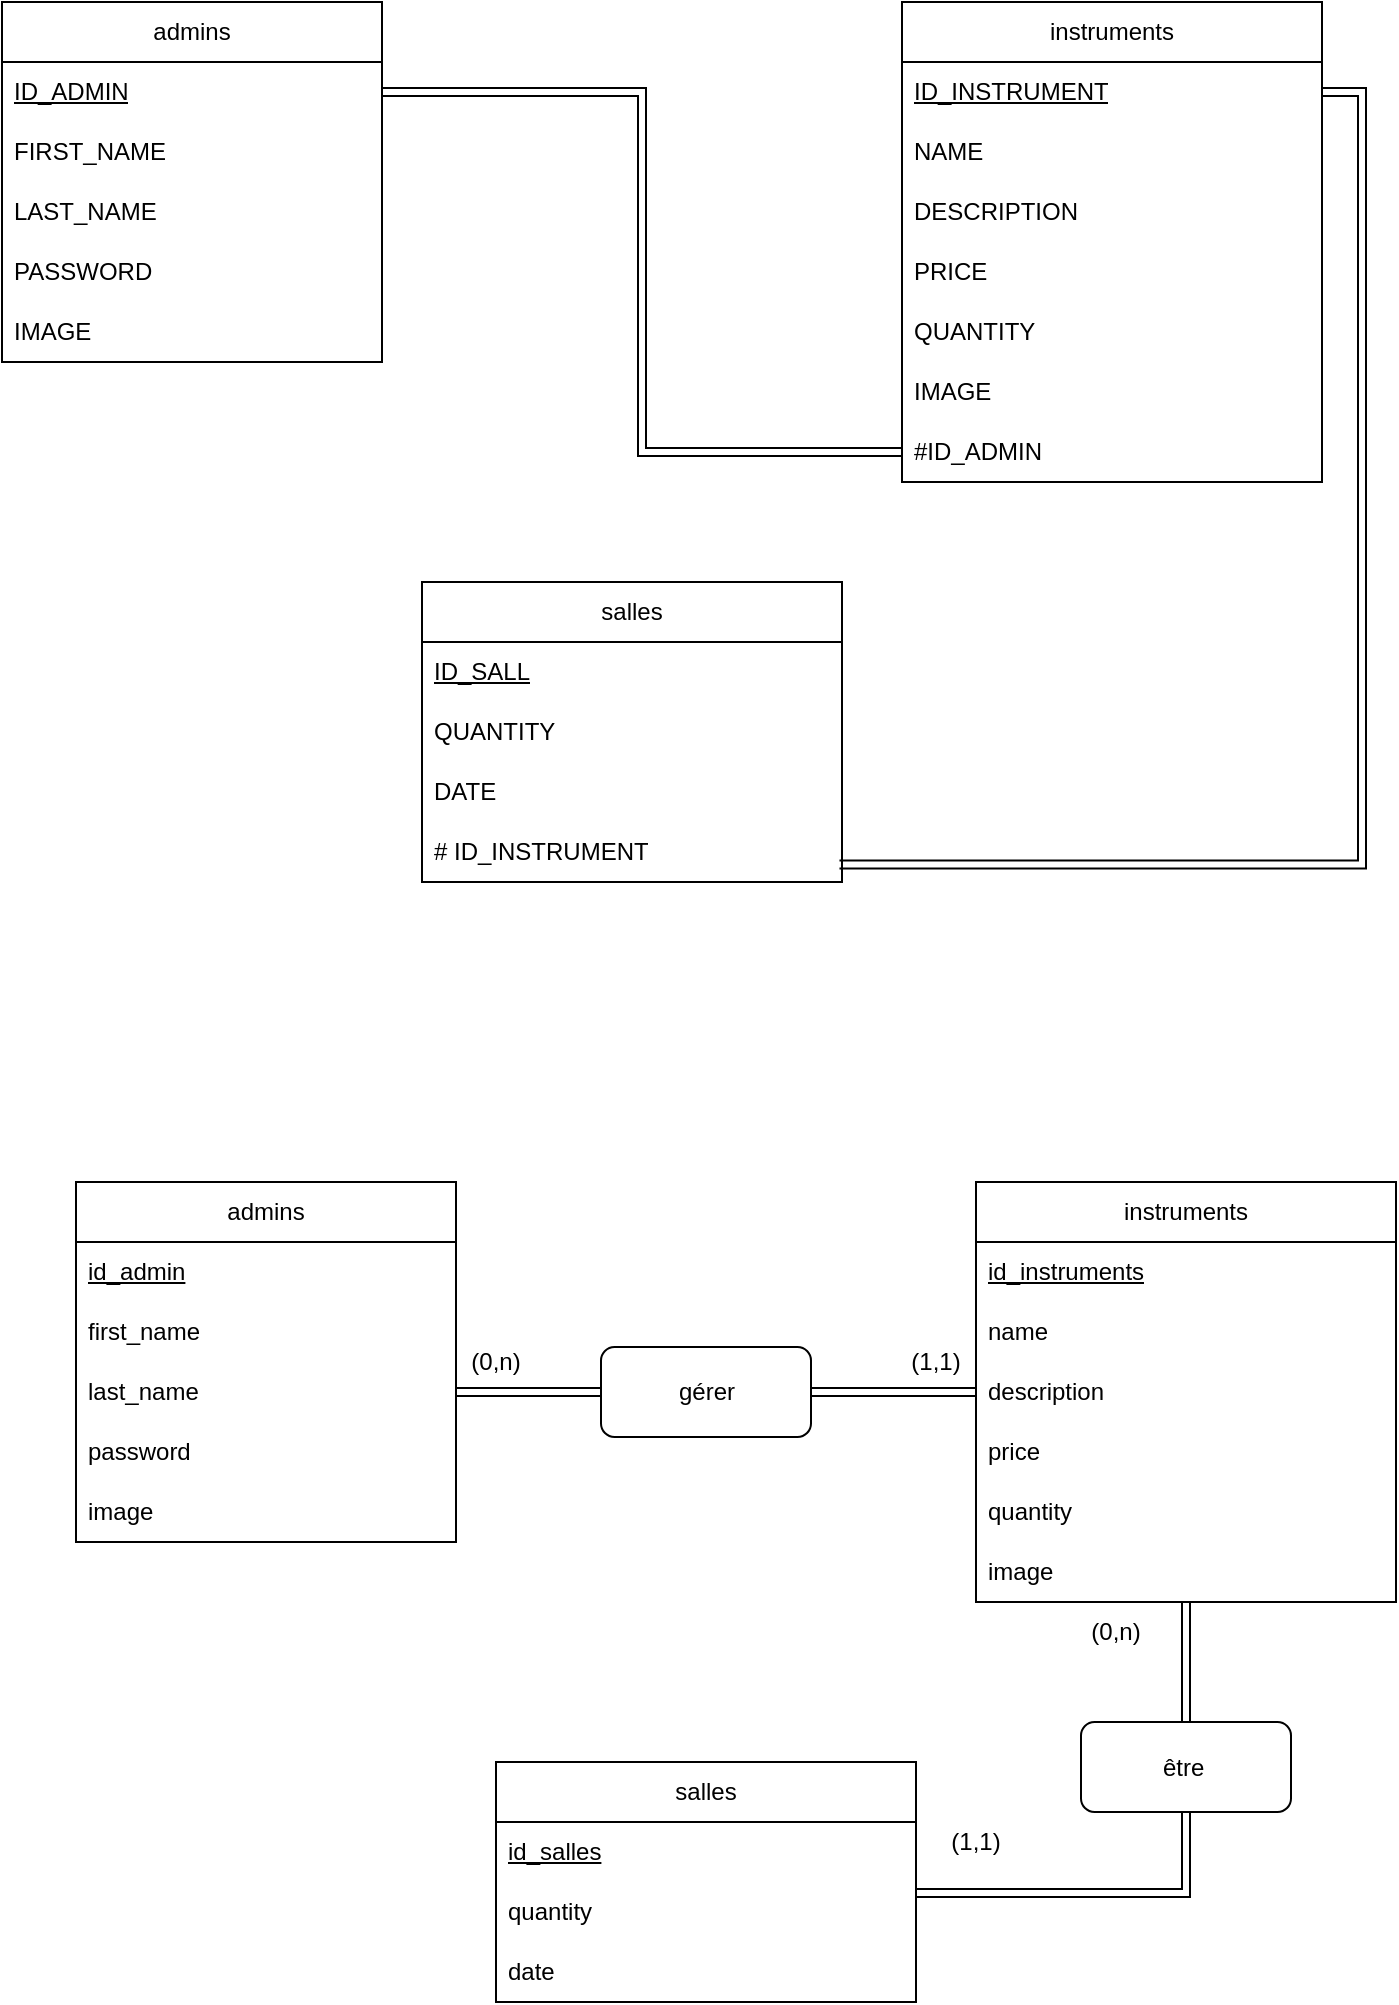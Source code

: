 <mxfile version="20.5.3" type="google"><diagram id="vt_qfFMzVC03O-iJHXwH" name="Page-1"><mxGraphModel dx="862" dy="476" grid="1" gridSize="10" guides="1" tooltips="1" connect="1" arrows="1" fold="1" page="1" pageScale="1" pageWidth="827" pageHeight="1169" math="0" shadow="0"><root><mxCell id="0"/><mxCell id="1" parent="0"/><mxCell id="QHhGjYjgjHVPgyZm1Ans-104" value="" style="group" vertex="1" connectable="0" parent="1"><mxGeometry x="120" y="630" width="660" height="410" as="geometry"/></mxCell><mxCell id="QHhGjYjgjHVPgyZm1Ans-50" value="salles" style="swimlane;fontStyle=0;childLayout=stackLayout;horizontal=1;startSize=30;horizontalStack=0;resizeParent=1;resizeParentMax=0;resizeLast=0;collapsible=1;marginBottom=0;whiteSpace=wrap;html=1;" vertex="1" parent="QHhGjYjgjHVPgyZm1Ans-104"><mxGeometry x="210" y="290" width="210" height="120" as="geometry"/></mxCell><mxCell id="QHhGjYjgjHVPgyZm1Ans-51" value="&lt;u&gt;id_salles&lt;/u&gt;" style="text;strokeColor=none;fillColor=none;align=left;verticalAlign=middle;spacingLeft=4;spacingRight=4;overflow=hidden;points=[[0,0.5],[1,0.5]];portConstraint=eastwest;rotatable=0;whiteSpace=wrap;html=1;" vertex="1" parent="QHhGjYjgjHVPgyZm1Ans-50"><mxGeometry y="30" width="210" height="30" as="geometry"/></mxCell><mxCell id="QHhGjYjgjHVPgyZm1Ans-63" value="quantity" style="text;strokeColor=none;fillColor=none;align=left;verticalAlign=middle;spacingLeft=4;spacingRight=4;overflow=hidden;points=[[0,0.5],[1,0.5]];portConstraint=eastwest;rotatable=0;whiteSpace=wrap;html=1;" vertex="1" parent="QHhGjYjgjHVPgyZm1Ans-50"><mxGeometry y="60" width="210" height="30" as="geometry"/></mxCell><mxCell id="QHhGjYjgjHVPgyZm1Ans-52" value="date" style="text;strokeColor=none;fillColor=none;align=left;verticalAlign=middle;spacingLeft=4;spacingRight=4;overflow=hidden;points=[[0,0.5],[1,0.5]];portConstraint=eastwest;rotatable=0;whiteSpace=wrap;html=1;" vertex="1" parent="QHhGjYjgjHVPgyZm1Ans-50"><mxGeometry y="90" width="210" height="30" as="geometry"/></mxCell><mxCell id="QHhGjYjgjHVPgyZm1Ans-70" style="edgeStyle=orthogonalEdgeStyle;shape=link;rounded=0;orthogonalLoop=1;jettySize=auto;html=1;entryX=1.002;entryY=0.184;entryDx=0;entryDy=0;entryPerimeter=0;" edge="1" parent="QHhGjYjgjHVPgyZm1Ans-104" source="QHhGjYjgjHVPgyZm1Ans-54" target="QHhGjYjgjHVPgyZm1Ans-63"><mxGeometry relative="1" as="geometry"/></mxCell><mxCell id="QHhGjYjgjHVPgyZm1Ans-54" value="instruments" style="swimlane;fontStyle=0;childLayout=stackLayout;horizontal=1;startSize=30;horizontalStack=0;resizeParent=1;resizeParentMax=0;resizeLast=0;collapsible=1;marginBottom=0;whiteSpace=wrap;html=1;" vertex="1" parent="QHhGjYjgjHVPgyZm1Ans-104"><mxGeometry x="450" width="210" height="210" as="geometry"/></mxCell><mxCell id="QHhGjYjgjHVPgyZm1Ans-55" value="&lt;u&gt;id_instruments&lt;/u&gt;" style="text;strokeColor=none;fillColor=none;align=left;verticalAlign=middle;spacingLeft=4;spacingRight=4;overflow=hidden;points=[[0,0.5],[1,0.5]];portConstraint=eastwest;rotatable=0;whiteSpace=wrap;html=1;" vertex="1" parent="QHhGjYjgjHVPgyZm1Ans-54"><mxGeometry y="30" width="210" height="30" as="geometry"/></mxCell><mxCell id="QHhGjYjgjHVPgyZm1Ans-56" value="&lt;span style=&quot;text-align: center;&quot;&gt;name&lt;/span&gt;" style="text;strokeColor=none;fillColor=none;align=left;verticalAlign=middle;spacingLeft=4;spacingRight=4;overflow=hidden;points=[[0,0.5],[1,0.5]];portConstraint=eastwest;rotatable=0;whiteSpace=wrap;html=1;" vertex="1" parent="QHhGjYjgjHVPgyZm1Ans-54"><mxGeometry y="60" width="210" height="30" as="geometry"/></mxCell><mxCell id="QHhGjYjgjHVPgyZm1Ans-64" value="&lt;span style=&quot;text-align: center;&quot;&gt;description&lt;/span&gt;" style="text;strokeColor=none;fillColor=none;align=left;verticalAlign=middle;spacingLeft=4;spacingRight=4;overflow=hidden;points=[[0,0.5],[1,0.5]];portConstraint=eastwest;rotatable=0;whiteSpace=wrap;html=1;" vertex="1" parent="QHhGjYjgjHVPgyZm1Ans-54"><mxGeometry y="90" width="210" height="30" as="geometry"/></mxCell><mxCell id="QHhGjYjgjHVPgyZm1Ans-66" value="&lt;span style=&quot;text-align: center;&quot;&gt;price&lt;/span&gt;" style="text;strokeColor=none;fillColor=none;align=left;verticalAlign=middle;spacingLeft=4;spacingRight=4;overflow=hidden;points=[[0,0.5],[1,0.5]];portConstraint=eastwest;rotatable=0;whiteSpace=wrap;html=1;" vertex="1" parent="QHhGjYjgjHVPgyZm1Ans-54"><mxGeometry y="120" width="210" height="30" as="geometry"/></mxCell><mxCell id="QHhGjYjgjHVPgyZm1Ans-68" value="&lt;span style=&quot;text-align: center;&quot;&gt;quantity&lt;/span&gt;" style="text;strokeColor=none;fillColor=none;align=left;verticalAlign=middle;spacingLeft=4;spacingRight=4;overflow=hidden;points=[[0,0.5],[1,0.5]];portConstraint=eastwest;rotatable=0;whiteSpace=wrap;html=1;" vertex="1" parent="QHhGjYjgjHVPgyZm1Ans-54"><mxGeometry y="150" width="210" height="30" as="geometry"/></mxCell><mxCell id="QHhGjYjgjHVPgyZm1Ans-57" value="&lt;span style=&quot;text-align: center;&quot;&gt;image&lt;/span&gt;" style="text;strokeColor=none;fillColor=none;align=left;verticalAlign=middle;spacingLeft=4;spacingRight=4;overflow=hidden;points=[[0,0.5],[1,0.5]];portConstraint=eastwest;rotatable=0;whiteSpace=wrap;html=1;" vertex="1" parent="QHhGjYjgjHVPgyZm1Ans-54"><mxGeometry y="180" width="210" height="30" as="geometry"/></mxCell><mxCell id="QHhGjYjgjHVPgyZm1Ans-58" value="admins" style="swimlane;fontStyle=0;childLayout=stackLayout;horizontal=1;startSize=30;horizontalStack=0;resizeParent=1;resizeParentMax=0;resizeLast=0;collapsible=1;marginBottom=0;whiteSpace=wrap;html=1;" vertex="1" parent="QHhGjYjgjHVPgyZm1Ans-104"><mxGeometry width="190" height="180" as="geometry"/></mxCell><mxCell id="QHhGjYjgjHVPgyZm1Ans-59" value="&lt;span style=&quot;text-align: center;&quot;&gt;&lt;u&gt;id_admin&lt;/u&gt;&lt;/span&gt;" style="text;strokeColor=none;fillColor=none;align=left;verticalAlign=middle;spacingLeft=4;spacingRight=4;overflow=hidden;points=[[0,0.5],[1,0.5]];portConstraint=eastwest;rotatable=0;whiteSpace=wrap;html=1;" vertex="1" parent="QHhGjYjgjHVPgyZm1Ans-58"><mxGeometry y="30" width="190" height="30" as="geometry"/></mxCell><mxCell id="QHhGjYjgjHVPgyZm1Ans-60" value="&lt;span style=&quot;text-align: center;&quot;&gt;first_name&lt;/span&gt;" style="text;strokeColor=none;fillColor=none;align=left;verticalAlign=middle;spacingLeft=4;spacingRight=4;overflow=hidden;points=[[0,0.5],[1,0.5]];portConstraint=eastwest;rotatable=0;whiteSpace=wrap;html=1;" vertex="1" parent="QHhGjYjgjHVPgyZm1Ans-58"><mxGeometry y="60" width="190" height="30" as="geometry"/></mxCell><mxCell id="QHhGjYjgjHVPgyZm1Ans-67" value="&lt;span style=&quot;text-align: center;&quot;&gt;last_name&lt;/span&gt;" style="text;strokeColor=none;fillColor=none;align=left;verticalAlign=middle;spacingLeft=4;spacingRight=4;overflow=hidden;points=[[0,0.5],[1,0.5]];portConstraint=eastwest;rotatable=0;whiteSpace=wrap;html=1;" vertex="1" parent="QHhGjYjgjHVPgyZm1Ans-58"><mxGeometry y="90" width="190" height="30" as="geometry"/></mxCell><mxCell id="QHhGjYjgjHVPgyZm1Ans-65" value="&lt;span style=&quot;text-align: center;&quot;&gt;password&lt;/span&gt;" style="text;strokeColor=none;fillColor=none;align=left;verticalAlign=middle;spacingLeft=4;spacingRight=4;overflow=hidden;points=[[0,0.5],[1,0.5]];portConstraint=eastwest;rotatable=0;whiteSpace=wrap;html=1;" vertex="1" parent="QHhGjYjgjHVPgyZm1Ans-58"><mxGeometry y="120" width="190" height="30" as="geometry"/></mxCell><mxCell id="QHhGjYjgjHVPgyZm1Ans-61" value="&lt;span style=&quot;text-align: center;&quot;&gt;image&lt;/span&gt;" style="text;strokeColor=none;fillColor=none;align=left;verticalAlign=middle;spacingLeft=4;spacingRight=4;overflow=hidden;points=[[0,0.5],[1,0.5]];portConstraint=eastwest;rotatable=0;whiteSpace=wrap;html=1;" vertex="1" parent="QHhGjYjgjHVPgyZm1Ans-58"><mxGeometry y="150" width="190" height="30" as="geometry"/></mxCell><mxCell id="QHhGjYjgjHVPgyZm1Ans-69" style="edgeStyle=orthogonalEdgeStyle;shape=link;rounded=0;orthogonalLoop=1;jettySize=auto;html=1;entryX=0;entryY=0.5;entryDx=0;entryDy=0;startArrow=none;" edge="1" parent="QHhGjYjgjHVPgyZm1Ans-104" source="QHhGjYjgjHVPgyZm1Ans-71" target="QHhGjYjgjHVPgyZm1Ans-64"><mxGeometry relative="1" as="geometry"/></mxCell><mxCell id="QHhGjYjgjHVPgyZm1Ans-71" value="gérer" style="rounded=1;whiteSpace=wrap;html=1;" vertex="1" parent="QHhGjYjgjHVPgyZm1Ans-104"><mxGeometry x="262.5" y="82.5" width="105" height="45" as="geometry"/></mxCell><mxCell id="QHhGjYjgjHVPgyZm1Ans-72" value="" style="edgeStyle=orthogonalEdgeStyle;shape=link;rounded=0;orthogonalLoop=1;jettySize=auto;html=1;entryX=0;entryY=0.5;entryDx=0;entryDy=0;endArrow=none;" edge="1" parent="QHhGjYjgjHVPgyZm1Ans-104" source="QHhGjYjgjHVPgyZm1Ans-67" target="QHhGjYjgjHVPgyZm1Ans-71"><mxGeometry relative="1" as="geometry"><mxPoint x="190" y="105" as="sourcePoint"/><mxPoint x="450" y="105" as="targetPoint"/></mxGeometry></mxCell><mxCell id="QHhGjYjgjHVPgyZm1Ans-73" value="être&amp;nbsp;" style="rounded=1;whiteSpace=wrap;html=1;" vertex="1" parent="QHhGjYjgjHVPgyZm1Ans-104"><mxGeometry x="502.5" y="270" width="105" height="45" as="geometry"/></mxCell><mxCell id="QHhGjYjgjHVPgyZm1Ans-74" value="(0,n)" style="text;html=1;strokeColor=none;fillColor=none;align=center;verticalAlign=middle;whiteSpace=wrap;rounded=0;" vertex="1" parent="QHhGjYjgjHVPgyZm1Ans-104"><mxGeometry x="180" y="75" width="60" height="30" as="geometry"/></mxCell><mxCell id="QHhGjYjgjHVPgyZm1Ans-75" value="(1,1)" style="text;html=1;strokeColor=none;fillColor=none;align=center;verticalAlign=middle;whiteSpace=wrap;rounded=0;" vertex="1" parent="QHhGjYjgjHVPgyZm1Ans-104"><mxGeometry x="400" y="75" width="60" height="30" as="geometry"/></mxCell><mxCell id="QHhGjYjgjHVPgyZm1Ans-76" value="(0,n)" style="text;html=1;strokeColor=none;fillColor=none;align=center;verticalAlign=middle;whiteSpace=wrap;rounded=0;" vertex="1" parent="QHhGjYjgjHVPgyZm1Ans-104"><mxGeometry x="490" y="210" width="60" height="30" as="geometry"/></mxCell><mxCell id="QHhGjYjgjHVPgyZm1Ans-77" value="(1,1)" style="text;html=1;strokeColor=none;fillColor=none;align=center;verticalAlign=middle;whiteSpace=wrap;rounded=0;" vertex="1" parent="QHhGjYjgjHVPgyZm1Ans-104"><mxGeometry x="420" y="315" width="60" height="30" as="geometry"/></mxCell><mxCell id="QHhGjYjgjHVPgyZm1Ans-105" value="" style="group" vertex="1" connectable="0" parent="1"><mxGeometry x="83" y="40" width="660" height="410" as="geometry"/></mxCell><mxCell id="QHhGjYjgjHVPgyZm1Ans-106" value="salles" style="swimlane;fontStyle=0;childLayout=stackLayout;horizontal=1;startSize=30;horizontalStack=0;resizeParent=1;resizeParentMax=0;resizeLast=0;collapsible=1;marginBottom=0;whiteSpace=wrap;html=1;" vertex="1" parent="QHhGjYjgjHVPgyZm1Ans-105"><mxGeometry x="210" y="290" width="210" height="150" as="geometry"/></mxCell><mxCell id="QHhGjYjgjHVPgyZm1Ans-107" value="&lt;u&gt;ID_SALL&lt;/u&gt;" style="text;strokeColor=none;fillColor=none;align=left;verticalAlign=middle;spacingLeft=4;spacingRight=4;overflow=hidden;points=[[0,0.5],[1,0.5]];portConstraint=eastwest;rotatable=0;whiteSpace=wrap;html=1;" vertex="1" parent="QHhGjYjgjHVPgyZm1Ans-106"><mxGeometry y="30" width="210" height="30" as="geometry"/></mxCell><mxCell id="QHhGjYjgjHVPgyZm1Ans-108" value="QUANTITY" style="text;strokeColor=none;fillColor=none;align=left;verticalAlign=middle;spacingLeft=4;spacingRight=4;overflow=hidden;points=[[0,0.5],[1,0.5]];portConstraint=eastwest;rotatable=0;whiteSpace=wrap;html=1;" vertex="1" parent="QHhGjYjgjHVPgyZm1Ans-106"><mxGeometry y="60" width="210" height="30" as="geometry"/></mxCell><mxCell id="QHhGjYjgjHVPgyZm1Ans-141" value="DATE&lt;br&gt;" style="text;strokeColor=none;fillColor=none;align=left;verticalAlign=middle;spacingLeft=4;spacingRight=4;overflow=hidden;points=[[0,0.5],[1,0.5]];portConstraint=eastwest;rotatable=0;whiteSpace=wrap;html=1;" vertex="1" parent="QHhGjYjgjHVPgyZm1Ans-106"><mxGeometry y="90" width="210" height="30" as="geometry"/></mxCell><mxCell id="QHhGjYjgjHVPgyZm1Ans-109" value="# ID_INSTRUMENT" style="text;strokeColor=none;fillColor=none;align=left;verticalAlign=middle;spacingLeft=4;spacingRight=4;overflow=hidden;points=[[0,0.5],[1,0.5]];portConstraint=eastwest;rotatable=0;whiteSpace=wrap;html=1;" vertex="1" parent="QHhGjYjgjHVPgyZm1Ans-106"><mxGeometry y="120" width="210" height="30" as="geometry"/></mxCell><mxCell id="QHhGjYjgjHVPgyZm1Ans-142" style="edgeStyle=orthogonalEdgeStyle;shape=link;rounded=0;orthogonalLoop=1;jettySize=auto;html=1;exitX=1;exitY=0.5;exitDx=0;exitDy=0;entryX=0.994;entryY=0.709;entryDx=0;entryDy=0;entryPerimeter=0;" edge="1" parent="QHhGjYjgjHVPgyZm1Ans-105" source="QHhGjYjgjHVPgyZm1Ans-112" target="QHhGjYjgjHVPgyZm1Ans-109"><mxGeometry relative="1" as="geometry"/></mxCell><mxCell id="QHhGjYjgjHVPgyZm1Ans-111" value="instruments" style="swimlane;fontStyle=0;childLayout=stackLayout;horizontal=1;startSize=30;horizontalStack=0;resizeParent=1;resizeParentMax=0;resizeLast=0;collapsible=1;marginBottom=0;whiteSpace=wrap;html=1;" vertex="1" parent="QHhGjYjgjHVPgyZm1Ans-105"><mxGeometry x="450" width="210" height="240" as="geometry"/></mxCell><mxCell id="QHhGjYjgjHVPgyZm1Ans-112" value="&lt;u&gt;ID_INSTRUMENT&lt;/u&gt;" style="text;strokeColor=none;fillColor=none;align=left;verticalAlign=middle;spacingLeft=4;spacingRight=4;overflow=hidden;points=[[0,0.5],[1,0.5]];portConstraint=eastwest;rotatable=0;whiteSpace=wrap;html=1;" vertex="1" parent="QHhGjYjgjHVPgyZm1Ans-111"><mxGeometry y="30" width="210" height="30" as="geometry"/></mxCell><mxCell id="QHhGjYjgjHVPgyZm1Ans-113" value="&lt;span style=&quot;text-align: center;&quot;&gt;NAME&lt;/span&gt;" style="text;strokeColor=none;fillColor=none;align=left;verticalAlign=middle;spacingLeft=4;spacingRight=4;overflow=hidden;points=[[0,0.5],[1,0.5]];portConstraint=eastwest;rotatable=0;whiteSpace=wrap;html=1;" vertex="1" parent="QHhGjYjgjHVPgyZm1Ans-111"><mxGeometry y="60" width="210" height="30" as="geometry"/></mxCell><mxCell id="QHhGjYjgjHVPgyZm1Ans-114" value="&lt;span style=&quot;text-align: center;&quot;&gt;DESCRIPTION&lt;/span&gt;" style="text;strokeColor=none;fillColor=none;align=left;verticalAlign=middle;spacingLeft=4;spacingRight=4;overflow=hidden;points=[[0,0.5],[1,0.5]];portConstraint=eastwest;rotatable=0;whiteSpace=wrap;html=1;" vertex="1" parent="QHhGjYjgjHVPgyZm1Ans-111"><mxGeometry y="90" width="210" height="30" as="geometry"/></mxCell><mxCell id="QHhGjYjgjHVPgyZm1Ans-115" value="&lt;span style=&quot;text-align: center;&quot;&gt;PRICE&lt;/span&gt;" style="text;strokeColor=none;fillColor=none;align=left;verticalAlign=middle;spacingLeft=4;spacingRight=4;overflow=hidden;points=[[0,0.5],[1,0.5]];portConstraint=eastwest;rotatable=0;whiteSpace=wrap;html=1;" vertex="1" parent="QHhGjYjgjHVPgyZm1Ans-111"><mxGeometry y="120" width="210" height="30" as="geometry"/></mxCell><mxCell id="QHhGjYjgjHVPgyZm1Ans-116" value="&lt;span style=&quot;text-align: center;&quot;&gt;QUANTITY&lt;/span&gt;" style="text;strokeColor=none;fillColor=none;align=left;verticalAlign=middle;spacingLeft=4;spacingRight=4;overflow=hidden;points=[[0,0.5],[1,0.5]];portConstraint=eastwest;rotatable=0;whiteSpace=wrap;html=1;" vertex="1" parent="QHhGjYjgjHVPgyZm1Ans-111"><mxGeometry y="150" width="210" height="30" as="geometry"/></mxCell><mxCell id="QHhGjYjgjHVPgyZm1Ans-117" value="&lt;span style=&quot;text-align: center;&quot;&gt;IMAGE&lt;/span&gt;" style="text;strokeColor=none;fillColor=none;align=left;verticalAlign=middle;spacingLeft=4;spacingRight=4;overflow=hidden;points=[[0,0.5],[1,0.5]];portConstraint=eastwest;rotatable=0;whiteSpace=wrap;html=1;" vertex="1" parent="QHhGjYjgjHVPgyZm1Ans-111"><mxGeometry y="180" width="210" height="30" as="geometry"/></mxCell><mxCell id="QHhGjYjgjHVPgyZm1Ans-135" value="&lt;span style=&quot;text-align: center;&quot;&gt;#ID_ADMIN&lt;/span&gt;" style="text;strokeColor=none;fillColor=none;align=left;verticalAlign=middle;spacingLeft=4;spacingRight=4;overflow=hidden;points=[[0,0.5],[1,0.5]];portConstraint=eastwest;rotatable=0;whiteSpace=wrap;html=1;" vertex="1" parent="QHhGjYjgjHVPgyZm1Ans-111"><mxGeometry y="210" width="210" height="30" as="geometry"/></mxCell><mxCell id="QHhGjYjgjHVPgyZm1Ans-118" value="admins" style="swimlane;fontStyle=0;childLayout=stackLayout;horizontal=1;startSize=30;horizontalStack=0;resizeParent=1;resizeParentMax=0;resizeLast=0;collapsible=1;marginBottom=0;whiteSpace=wrap;html=1;" vertex="1" parent="QHhGjYjgjHVPgyZm1Ans-105"><mxGeometry width="190" height="180" as="geometry"/></mxCell><mxCell id="QHhGjYjgjHVPgyZm1Ans-119" value="&lt;span style=&quot;text-align: center;&quot;&gt;&lt;u&gt;ID_ADMIN&lt;/u&gt;&lt;/span&gt;" style="text;strokeColor=none;fillColor=none;align=left;verticalAlign=middle;spacingLeft=4;spacingRight=4;overflow=hidden;points=[[0,0.5],[1,0.5]];portConstraint=eastwest;rotatable=0;whiteSpace=wrap;html=1;" vertex="1" parent="QHhGjYjgjHVPgyZm1Ans-118"><mxGeometry y="30" width="190" height="30" as="geometry"/></mxCell><mxCell id="QHhGjYjgjHVPgyZm1Ans-120" value="&lt;span style=&quot;text-align: center;&quot;&gt;FIRST_NAME&lt;/span&gt;" style="text;strokeColor=none;fillColor=none;align=left;verticalAlign=middle;spacingLeft=4;spacingRight=4;overflow=hidden;points=[[0,0.5],[1,0.5]];portConstraint=eastwest;rotatable=0;whiteSpace=wrap;html=1;" vertex="1" parent="QHhGjYjgjHVPgyZm1Ans-118"><mxGeometry y="60" width="190" height="30" as="geometry"/></mxCell><mxCell id="QHhGjYjgjHVPgyZm1Ans-121" value="&lt;span style=&quot;text-align: center;&quot;&gt;LAST_NAME&lt;/span&gt;" style="text;strokeColor=none;fillColor=none;align=left;verticalAlign=middle;spacingLeft=4;spacingRight=4;overflow=hidden;points=[[0,0.5],[1,0.5]];portConstraint=eastwest;rotatable=0;whiteSpace=wrap;html=1;" vertex="1" parent="QHhGjYjgjHVPgyZm1Ans-118"><mxGeometry y="90" width="190" height="30" as="geometry"/></mxCell><mxCell id="QHhGjYjgjHVPgyZm1Ans-122" value="&lt;span style=&quot;text-align: center;&quot;&gt;PASSWORD&lt;/span&gt;" style="text;strokeColor=none;fillColor=none;align=left;verticalAlign=middle;spacingLeft=4;spacingRight=4;overflow=hidden;points=[[0,0.5],[1,0.5]];portConstraint=eastwest;rotatable=0;whiteSpace=wrap;html=1;" vertex="1" parent="QHhGjYjgjHVPgyZm1Ans-118"><mxGeometry y="120" width="190" height="30" as="geometry"/></mxCell><mxCell id="QHhGjYjgjHVPgyZm1Ans-123" value="&lt;span style=&quot;text-align: center;&quot;&gt;IMAGE&lt;/span&gt;" style="text;strokeColor=none;fillColor=none;align=left;verticalAlign=middle;spacingLeft=4;spacingRight=4;overflow=hidden;points=[[0,0.5],[1,0.5]];portConstraint=eastwest;rotatable=0;whiteSpace=wrap;html=1;" vertex="1" parent="QHhGjYjgjHVPgyZm1Ans-118"><mxGeometry y="150" width="190" height="30" as="geometry"/></mxCell><mxCell id="QHhGjYjgjHVPgyZm1Ans-140" style="edgeStyle=orthogonalEdgeStyle;shape=link;rounded=0;orthogonalLoop=1;jettySize=auto;html=1;entryX=0;entryY=0.5;entryDx=0;entryDy=0;" edge="1" parent="QHhGjYjgjHVPgyZm1Ans-105" source="QHhGjYjgjHVPgyZm1Ans-119" target="QHhGjYjgjHVPgyZm1Ans-135"><mxGeometry relative="1" as="geometry"><mxPoint x="197" y="90" as="sourcePoint"/></mxGeometry></mxCell></root></mxGraphModel></diagram></mxfile>